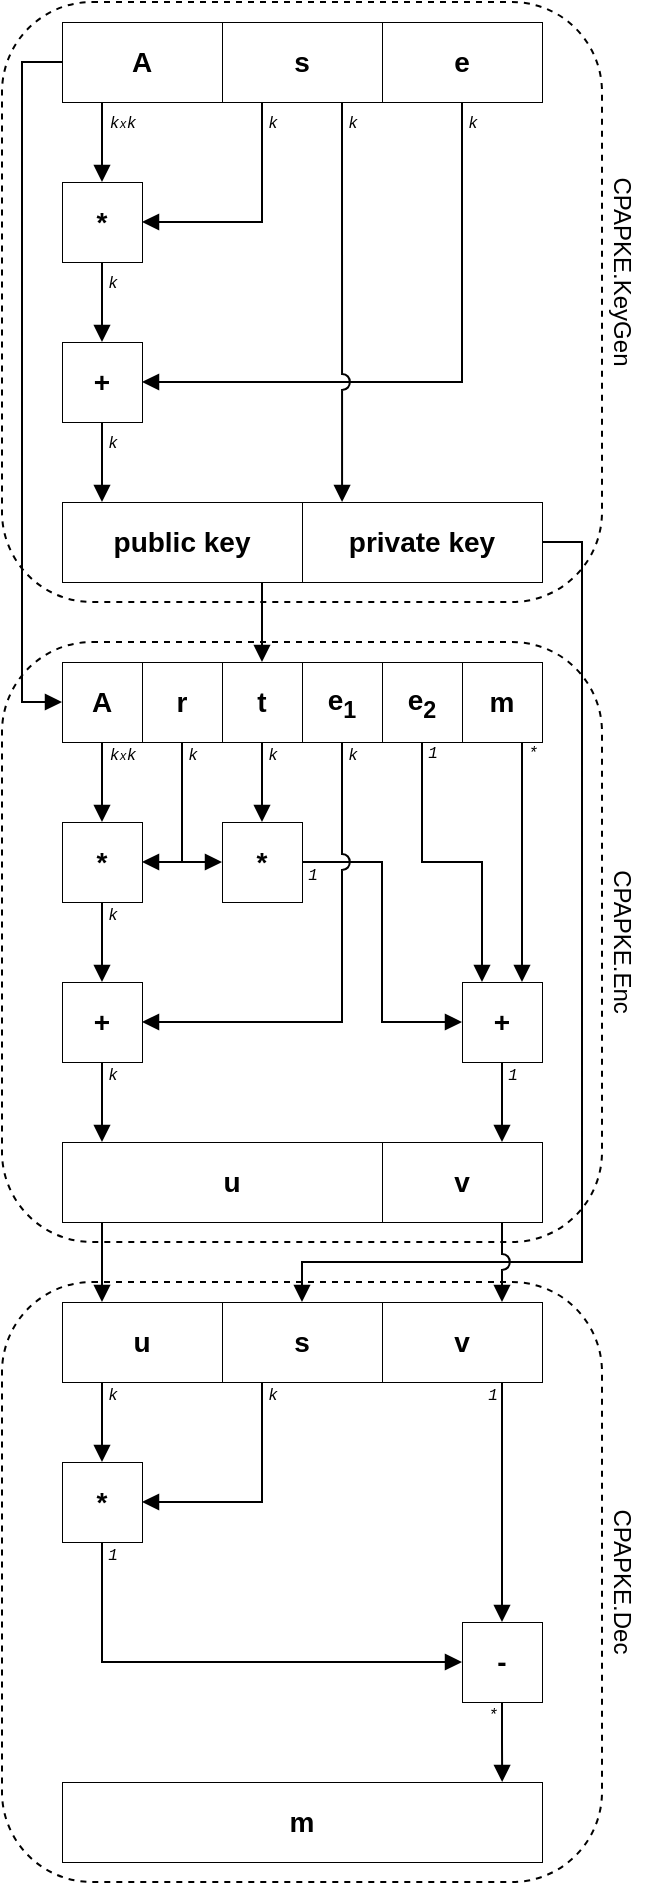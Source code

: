 <mxfile version="20.3.0" type="device"><diagram id="kgpKYQtTHZ0yAKxKKP6v" name="Page-1"><mxGraphModel dx="1422" dy="873" grid="1" gridSize="10" guides="1" tooltips="1" connect="1" arrows="1" fold="1" page="1" pageScale="1" pageWidth="850" pageHeight="1100" math="0" shadow="0"><root><mxCell id="0"/><mxCell id="1" parent="0"/><mxCell id="RqX4318UuHs4b1ldZYEY-5" value="" style="rounded=1;whiteSpace=wrap;html=1;fillColor=none;dashed=1;" parent="1" vertex="1"><mxGeometry x="250" y="750" width="300" height="300" as="geometry"/></mxCell><mxCell id="RqX4318UuHs4b1ldZYEY-3" value="" style="rounded=1;whiteSpace=wrap;html=1;fillColor=none;dashed=1;" parent="1" vertex="1"><mxGeometry x="250" y="430" width="300" height="300" as="geometry"/></mxCell><mxCell id="RqX4318UuHs4b1ldZYEY-1" value="" style="rounded=1;whiteSpace=wrap;html=1;fillColor=none;dashed=1;" parent="1" vertex="1"><mxGeometry x="250" y="110" width="300" height="300" as="geometry"/></mxCell><mxCell id="GimO8Tfs8xw4bccf_avH-170" style="edgeStyle=orthogonalEdgeStyle;rounded=0;orthogonalLoop=1;jettySize=auto;html=1;fontFamily=Courier New;fontSize=8;endArrow=block;endFill=1;entryX=0.5;entryY=0;entryDx=0;entryDy=0;jumpStyle=arc;jumpSize=10;" parent="1" source="GimO8Tfs8xw4bccf_avH-92" edge="1"><mxGeometry relative="1" as="geometry"><mxPoint x="400" y="760" as="targetPoint"/><Array as="points"><mxPoint x="540" y="380"/><mxPoint x="540" y="740"/><mxPoint x="400" y="740"/></Array></mxGeometry></mxCell><mxCell id="GimO8Tfs8xw4bccf_avH-90" value="" style="rounded=0;whiteSpace=wrap;html=1;strokeWidth=0.5;fontFamily=Helvetica;fontSize=14;fillColor=default;" parent="1" vertex="1"><mxGeometry x="280" y="360" width="240" height="30" as="geometry"/></mxCell><mxCell id="GimO8Tfs8xw4bccf_avH-161" style="edgeStyle=orthogonalEdgeStyle;rounded=0;orthogonalLoop=1;jettySize=auto;html=1;entryX=0.5;entryY=0;entryDx=0;entryDy=0;fontFamily=Courier New;fontSize=8;endArrow=block;endFill=1;" parent="1" source="GimO8Tfs8xw4bccf_avH-91" target="GimO8Tfs8xw4bccf_avH-120" edge="1"><mxGeometry relative="1" as="geometry"><Array as="points"><mxPoint x="380" y="410"/><mxPoint x="380" y="410"/></Array></mxGeometry></mxCell><mxCell id="GimO8Tfs8xw4bccf_avH-91" value="&lt;b&gt;public key&lt;/b&gt;" style="rounded=0;whiteSpace=wrap;html=1;strokeWidth=0.5;fontFamily=Helvetica;fontSize=14;fillColor=default;" parent="1" vertex="1"><mxGeometry x="280" y="360" width="120" height="40" as="geometry"/></mxCell><mxCell id="GimO8Tfs8xw4bccf_avH-92" value="&lt;b&gt;private key&lt;br&gt;&lt;/b&gt;" style="rounded=0;whiteSpace=wrap;html=1;strokeWidth=0.5;fontFamily=Helvetica;fontSize=14;fillColor=default;" parent="1" vertex="1"><mxGeometry x="400" y="360" width="120" height="40" as="geometry"/></mxCell><mxCell id="GimO8Tfs8xw4bccf_avH-93" style="rounded=0;sketch=0;jumpStyle=arc;jumpSize=10;orthogonalLoop=1;jettySize=auto;html=1;shadow=0;fontFamily=Courier New;fontSize=8;endArrow=block;endFill=1;edgeStyle=orthogonalEdgeStyle;" parent="1" source="GimO8Tfs8xw4bccf_avH-94" target="GimO8Tfs8xw4bccf_avH-100" edge="1"><mxGeometry relative="1" as="geometry"><Array as="points"><mxPoint x="300" y="170"/><mxPoint x="300" y="170"/></Array></mxGeometry></mxCell><mxCell id="GimO8Tfs8xw4bccf_avH-162" style="edgeStyle=orthogonalEdgeStyle;rounded=0;orthogonalLoop=1;jettySize=auto;html=1;entryX=0;entryY=0.5;entryDx=0;entryDy=0;fontFamily=Courier New;fontSize=8;endArrow=block;endFill=1;" parent="1" source="GimO8Tfs8xw4bccf_avH-94" target="GimO8Tfs8xw4bccf_avH-118" edge="1"><mxGeometry relative="1" as="geometry"><Array as="points"><mxPoint x="260" y="140"/><mxPoint x="260" y="460"/></Array></mxGeometry></mxCell><mxCell id="GimO8Tfs8xw4bccf_avH-94" value="&lt;b&gt;A&lt;/b&gt;" style="rounded=0;whiteSpace=wrap;html=1;strokeWidth=0.5;fontFamily=Helvetica;fontSize=14;fillColor=default;" parent="1" vertex="1"><mxGeometry x="280" y="120" width="80" height="40" as="geometry"/></mxCell><mxCell id="GimO8Tfs8xw4bccf_avH-95" style="edgeStyle=orthogonalEdgeStyle;rounded=0;sketch=0;jumpStyle=arc;jumpSize=10;orthogonalLoop=1;jettySize=auto;html=1;entryX=1;entryY=0.5;entryDx=0;entryDy=0;shadow=0;fontFamily=Courier New;fontSize=8;endArrow=block;endFill=1;" parent="1" source="GimO8Tfs8xw4bccf_avH-96" target="GimO8Tfs8xw4bccf_avH-100" edge="1"><mxGeometry relative="1" as="geometry"><Array as="points"><mxPoint x="380" y="220"/></Array></mxGeometry></mxCell><mxCell id="GimO8Tfs8xw4bccf_avH-96" value="&lt;b&gt;s&lt;/b&gt;" style="rounded=0;whiteSpace=wrap;html=1;strokeWidth=0.5;fontFamily=Helvetica;fontSize=14;fillColor=default;" parent="1" vertex="1"><mxGeometry x="360" y="120" width="80" height="40" as="geometry"/></mxCell><mxCell id="GimO8Tfs8xw4bccf_avH-97" style="edgeStyle=orthogonalEdgeStyle;rounded=0;sketch=0;jumpStyle=none;jumpSize=10;orthogonalLoop=1;jettySize=auto;html=1;entryX=1;entryY=0.5;entryDx=0;entryDy=0;shadow=0;fontFamily=Courier New;fontSize=8;endArrow=block;endFill=1;" parent="1" source="GimO8Tfs8xw4bccf_avH-98" target="GimO8Tfs8xw4bccf_avH-102" edge="1"><mxGeometry relative="1" as="geometry"><Array as="points"><mxPoint x="480" y="300"/></Array></mxGeometry></mxCell><mxCell id="GimO8Tfs8xw4bccf_avH-98" value="&lt;b&gt;e&lt;/b&gt;" style="rounded=0;whiteSpace=wrap;html=1;strokeWidth=0.5;fontFamily=Helvetica;fontSize=14;fillColor=default;" parent="1" vertex="1"><mxGeometry x="440" y="120" width="80" height="40" as="geometry"/></mxCell><mxCell id="GimO8Tfs8xw4bccf_avH-99" style="edgeStyle=orthogonalEdgeStyle;rounded=0;sketch=0;jumpStyle=arc;jumpSize=10;orthogonalLoop=1;jettySize=auto;html=1;entryX=0.5;entryY=0;entryDx=0;entryDy=0;shadow=0;fontFamily=Courier New;fontSize=8;endArrow=block;endFill=1;" parent="1" source="GimO8Tfs8xw4bccf_avH-100" target="GimO8Tfs8xw4bccf_avH-102" edge="1"><mxGeometry relative="1" as="geometry"/></mxCell><mxCell id="GimO8Tfs8xw4bccf_avH-100" value="&lt;b&gt;*&lt;/b&gt;" style="rounded=0;whiteSpace=wrap;html=1;strokeWidth=0.5;fontFamily=Helvetica;fontSize=14;fillColor=default;" parent="1" vertex="1"><mxGeometry x="280" y="200" width="40" height="40" as="geometry"/></mxCell><mxCell id="GimO8Tfs8xw4bccf_avH-101" style="edgeStyle=orthogonalEdgeStyle;rounded=0;sketch=0;jumpStyle=arc;jumpSize=10;orthogonalLoop=1;jettySize=auto;html=1;shadow=0;fontFamily=Courier New;fontSize=8;endArrow=block;endFill=1;" parent="1" source="GimO8Tfs8xw4bccf_avH-102" target="GimO8Tfs8xw4bccf_avH-91" edge="1"><mxGeometry relative="1" as="geometry"><mxPoint x="300" y="350" as="targetPoint"/><Array as="points"><mxPoint x="300" y="350"/><mxPoint x="300" y="350"/></Array></mxGeometry></mxCell><mxCell id="GimO8Tfs8xw4bccf_avH-102" value="&lt;b&gt;+&lt;/b&gt;" style="rounded=0;whiteSpace=wrap;html=1;strokeWidth=0.5;fontFamily=Helvetica;fontSize=14;fillColor=default;" parent="1" vertex="1"><mxGeometry x="280" y="280" width="40" height="40" as="geometry"/></mxCell><mxCell id="GimO8Tfs8xw4bccf_avH-103" style="edgeStyle=orthogonalEdgeStyle;rounded=0;sketch=0;jumpStyle=arc;jumpSize=8;orthogonalLoop=1;jettySize=auto;html=1;shadow=0;fontFamily=Courier New;fontSize=8;endArrow=block;endFill=1;entryX=0.167;entryY=0;entryDx=0;entryDy=0;entryPerimeter=0;" parent="1" source="GimO8Tfs8xw4bccf_avH-96" target="GimO8Tfs8xw4bccf_avH-92" edge="1"><mxGeometry relative="1" as="geometry"><mxPoint x="400" y="350" as="targetPoint"/><Array as="points"><mxPoint x="420" y="220"/><mxPoint x="420" y="220"/></Array></mxGeometry></mxCell><mxCell id="GimO8Tfs8xw4bccf_avH-104" value="&lt;i style=&quot;&quot;&gt;&lt;span style=&quot;&quot;&gt;k&lt;/span&gt;&lt;font style=&quot;font-size: 6px;&quot;&gt;x&lt;/font&gt;&lt;span style=&quot;&quot;&gt;k&lt;/span&gt;&lt;/i&gt;" style="text;html=1;align=center;verticalAlign=middle;resizable=0;points=[];autosize=1;strokeColor=none;fillColor=none;fontSize=8;fontFamily=Courier New;" parent="1" vertex="1"><mxGeometry x="290" y="160" width="40" height="20" as="geometry"/></mxCell><mxCell id="GimO8Tfs8xw4bccf_avH-105" value="&lt;i&gt;k&lt;/i&gt;" style="text;html=1;align=center;verticalAlign=middle;resizable=0;points=[];autosize=1;strokeColor=none;fillColor=none;fontSize=8;fontFamily=Courier New;" parent="1" vertex="1"><mxGeometry x="370" y="160" width="30" height="20" as="geometry"/></mxCell><mxCell id="GimO8Tfs8xw4bccf_avH-106" value="&lt;i&gt;k&lt;/i&gt;" style="text;html=1;align=center;verticalAlign=middle;resizable=0;points=[];autosize=1;strokeColor=none;fillColor=none;fontSize=8;fontFamily=Courier New;" parent="1" vertex="1"><mxGeometry x="410" y="160" width="30" height="20" as="geometry"/></mxCell><mxCell id="GimO8Tfs8xw4bccf_avH-107" value="&lt;i&gt;k&lt;/i&gt;" style="text;html=1;align=center;verticalAlign=middle;resizable=0;points=[];autosize=1;strokeColor=none;fillColor=none;fontSize=8;fontFamily=Courier New;" parent="1" vertex="1"><mxGeometry x="470" y="160" width="30" height="20" as="geometry"/></mxCell><mxCell id="GimO8Tfs8xw4bccf_avH-108" value="&lt;i&gt;k&lt;/i&gt;" style="text;html=1;align=center;verticalAlign=middle;resizable=0;points=[];autosize=1;strokeColor=none;fillColor=none;fontSize=8;fontFamily=Courier New;" parent="1" vertex="1"><mxGeometry x="290" y="240" width="30" height="20" as="geometry"/></mxCell><mxCell id="GimO8Tfs8xw4bccf_avH-109" value="&lt;i&gt;k&lt;/i&gt;" style="text;html=1;align=center;verticalAlign=middle;resizable=0;points=[];autosize=1;strokeColor=none;fillColor=none;fontSize=8;fontFamily=Courier New;" parent="1" vertex="1"><mxGeometry x="290" y="320" width="30" height="20" as="geometry"/></mxCell><mxCell id="GimO8Tfs8xw4bccf_avH-110" style="edgeStyle=orthogonalEdgeStyle;rounded=0;orthogonalLoop=1;jettySize=auto;html=1;fontFamily=Helvetica;fontSize=14;endArrow=block;endFill=1;" parent="1" source="GimO8Tfs8xw4bccf_avH-118" target="GimO8Tfs8xw4bccf_avH-114" edge="1"><mxGeometry relative="1" as="geometry"/></mxCell><mxCell id="GimO8Tfs8xw4bccf_avH-111" style="edgeStyle=orthogonalEdgeStyle;rounded=0;orthogonalLoop=1;jettySize=auto;html=1;entryX=1;entryY=0.5;entryDx=0;entryDy=0;fontFamily=Helvetica;fontSize=14;endArrow=block;endFill=1;" parent="1" source="GimO8Tfs8xw4bccf_avH-119" target="GimO8Tfs8xw4bccf_avH-114" edge="1"><mxGeometry relative="1" as="geometry"><Array as="points"><mxPoint x="340" y="540"/></Array></mxGeometry></mxCell><mxCell id="GimO8Tfs8xw4bccf_avH-112" value="" style="rounded=0;whiteSpace=wrap;html=1;strokeWidth=0.5;fontFamily=Helvetica;fontSize=14;fillColor=default;" parent="1" vertex="1"><mxGeometry x="280" y="680" width="240" height="30" as="geometry"/></mxCell><mxCell id="GimO8Tfs8xw4bccf_avH-113" style="edgeStyle=orthogonalEdgeStyle;rounded=0;orthogonalLoop=1;jettySize=auto;html=1;fontFamily=Helvetica;fontSize=14;endArrow=block;endFill=1;" parent="1" source="GimO8Tfs8xw4bccf_avH-114" target="GimO8Tfs8xw4bccf_avH-116" edge="1"><mxGeometry relative="1" as="geometry"/></mxCell><mxCell id="GimO8Tfs8xw4bccf_avH-114" value="&lt;b&gt;*&lt;/b&gt;" style="rounded=0;whiteSpace=wrap;html=1;strokeWidth=0.5;fontFamily=Helvetica;fontSize=14;fillColor=default;" parent="1" vertex="1"><mxGeometry x="280" y="520" width="40" height="40" as="geometry"/></mxCell><mxCell id="GimO8Tfs8xw4bccf_avH-115" style="edgeStyle=orthogonalEdgeStyle;rounded=0;orthogonalLoop=1;jettySize=auto;html=1;fontFamily=Helvetica;fontSize=14;endArrow=block;endFill=1;" parent="1" source="GimO8Tfs8xw4bccf_avH-116" target="GimO8Tfs8xw4bccf_avH-128" edge="1"><mxGeometry relative="1" as="geometry"><Array as="points"><mxPoint x="300" y="670"/><mxPoint x="300" y="670"/></Array></mxGeometry></mxCell><mxCell id="GimO8Tfs8xw4bccf_avH-116" value="&lt;b&gt;+&lt;/b&gt;" style="rounded=0;whiteSpace=wrap;html=1;strokeWidth=0.5;fontFamily=Helvetica;fontSize=14;fillColor=default;" parent="1" vertex="1"><mxGeometry x="280" y="600" width="40" height="40" as="geometry"/></mxCell><mxCell id="GimO8Tfs8xw4bccf_avH-117" value="" style="group" parent="1" vertex="1" connectable="0"><mxGeometry x="280" y="440" width="240" height="40" as="geometry"/></mxCell><mxCell id="GimO8Tfs8xw4bccf_avH-118" value="&lt;b&gt;A&lt;/b&gt;" style="rounded=0;whiteSpace=wrap;html=1;strokeWidth=0.5;fontFamily=Helvetica;fontSize=14;fillColor=default;" parent="GimO8Tfs8xw4bccf_avH-117" vertex="1"><mxGeometry width="40" height="40" as="geometry"/></mxCell><mxCell id="GimO8Tfs8xw4bccf_avH-119" value="&lt;b&gt;r&lt;/b&gt;" style="rounded=0;whiteSpace=wrap;html=1;strokeWidth=0.5;fontFamily=Helvetica;fontSize=14;fillColor=default;" parent="GimO8Tfs8xw4bccf_avH-117" vertex="1"><mxGeometry x="40" width="40" height="40" as="geometry"/></mxCell><mxCell id="GimO8Tfs8xw4bccf_avH-120" value="&lt;b&gt;t&lt;/b&gt;" style="rounded=0;whiteSpace=wrap;html=1;strokeWidth=0.5;fontFamily=Helvetica;fontSize=14;fillColor=default;" parent="GimO8Tfs8xw4bccf_avH-117" vertex="1"><mxGeometry x="80" width="40" height="40" as="geometry"/></mxCell><mxCell id="GimO8Tfs8xw4bccf_avH-121" value="&lt;b&gt;e&lt;sub&gt;1&lt;/sub&gt;&lt;/b&gt;" style="rounded=0;whiteSpace=wrap;html=1;strokeWidth=0.5;fontFamily=Helvetica;fontSize=14;fillColor=default;" parent="GimO8Tfs8xw4bccf_avH-117" vertex="1"><mxGeometry x="120" width="40" height="40" as="geometry"/></mxCell><mxCell id="GimO8Tfs8xw4bccf_avH-122" value="&lt;b&gt;e&lt;sub&gt;2&lt;/sub&gt;&lt;/b&gt;" style="rounded=0;whiteSpace=wrap;html=1;strokeWidth=0.5;fontFamily=Helvetica;fontSize=14;fillColor=default;" parent="GimO8Tfs8xw4bccf_avH-117" vertex="1"><mxGeometry x="160" width="40" height="40" as="geometry"/></mxCell><mxCell id="GimO8Tfs8xw4bccf_avH-123" value="&lt;b&gt;m&lt;/b&gt;" style="rounded=0;whiteSpace=wrap;html=1;strokeWidth=0.5;fontFamily=Helvetica;fontSize=14;fillColor=default;" parent="GimO8Tfs8xw4bccf_avH-117" vertex="1"><mxGeometry x="200" width="40" height="40" as="geometry"/></mxCell><mxCell id="GimO8Tfs8xw4bccf_avH-124" style="edgeStyle=orthogonalEdgeStyle;rounded=0;orthogonalLoop=1;jettySize=auto;html=1;entryX=0;entryY=0.5;entryDx=0;entryDy=0;fontFamily=Helvetica;fontSize=14;endArrow=block;endFill=1;" parent="1" source="GimO8Tfs8xw4bccf_avH-125" target="GimO8Tfs8xw4bccf_avH-131" edge="1"><mxGeometry relative="1" as="geometry"><Array as="points"><mxPoint x="440" y="540"/><mxPoint x="440" y="620"/></Array></mxGeometry></mxCell><mxCell id="Ku82WGQNMGcU_O7oPoYh-1" style="edgeStyle=orthogonalEdgeStyle;rounded=0;orthogonalLoop=1;jettySize=auto;html=1;endArrow=block;endFill=1;entryX=0;entryY=0.5;entryDx=0;entryDy=0;" parent="1" target="GimO8Tfs8xw4bccf_avH-125" edge="1"><mxGeometry relative="1" as="geometry"><mxPoint x="340" y="540" as="sourcePoint"/></mxGeometry></mxCell><mxCell id="GimO8Tfs8xw4bccf_avH-125" value="&lt;b&gt;*&lt;/b&gt;" style="rounded=0;whiteSpace=wrap;html=1;strokeWidth=0.5;fontFamily=Helvetica;fontSize=14;fillColor=default;" parent="1" vertex="1"><mxGeometry x="360" y="520" width="40" height="40" as="geometry"/></mxCell><mxCell id="GimO8Tfs8xw4bccf_avH-127" style="edgeStyle=orthogonalEdgeStyle;rounded=0;orthogonalLoop=1;jettySize=auto;html=1;entryX=0.5;entryY=0;entryDx=0;entryDy=0;fontFamily=Helvetica;fontSize=14;endArrow=block;endFill=1;" parent="1" source="GimO8Tfs8xw4bccf_avH-120" target="GimO8Tfs8xw4bccf_avH-125" edge="1"><mxGeometry relative="1" as="geometry"/></mxCell><mxCell id="GimO8Tfs8xw4bccf_avH-168" style="edgeStyle=orthogonalEdgeStyle;rounded=0;orthogonalLoop=1;jettySize=auto;html=1;entryX=0.25;entryY=0;entryDx=0;entryDy=0;fontFamily=Courier New;fontSize=8;endArrow=block;endFill=1;" parent="1" source="GimO8Tfs8xw4bccf_avH-128" edge="1"><mxGeometry relative="1" as="geometry"><Array as="points"><mxPoint x="300" y="730"/><mxPoint x="300" y="730"/></Array><mxPoint x="300" y="760" as="targetPoint"/></mxGeometry></mxCell><mxCell id="GimO8Tfs8xw4bccf_avH-128" value="&lt;b&gt;u&lt;/b&gt;" style="rounded=0;whiteSpace=wrap;html=1;strokeWidth=0.5;fontFamily=Helvetica;fontSize=14;fillColor=default;" parent="1" vertex="1"><mxGeometry x="280" y="680" width="170" height="40" as="geometry"/></mxCell><mxCell id="GimO8Tfs8xw4bccf_avH-129" value="&lt;b&gt;v&lt;/b&gt;" style="rounded=0;whiteSpace=wrap;html=1;strokeWidth=0.5;fontFamily=Helvetica;fontSize=14;fillColor=default;" parent="1" vertex="1"><mxGeometry x="440" y="680" width="80" height="40" as="geometry"/></mxCell><mxCell id="GimO8Tfs8xw4bccf_avH-130" style="edgeStyle=elbowEdgeStyle;rounded=0;orthogonalLoop=1;jettySize=auto;html=1;fontFamily=Helvetica;fontSize=14;endArrow=block;endFill=1;" parent="1" source="GimO8Tfs8xw4bccf_avH-131" target="GimO8Tfs8xw4bccf_avH-129" edge="1"><mxGeometry relative="1" as="geometry"/></mxCell><mxCell id="GimO8Tfs8xw4bccf_avH-131" value="&lt;b&gt;+&lt;/b&gt;" style="rounded=0;whiteSpace=wrap;html=1;strokeWidth=0.5;fontFamily=Helvetica;fontSize=14;fillColor=default;" parent="1" vertex="1"><mxGeometry x="480" y="600" width="40" height="40" as="geometry"/></mxCell><mxCell id="GimO8Tfs8xw4bccf_avH-132" style="edgeStyle=orthogonalEdgeStyle;rounded=0;orthogonalLoop=1;jettySize=auto;html=1;entryX=0.75;entryY=0;entryDx=0;entryDy=0;fontFamily=Helvetica;fontSize=14;endArrow=block;endFill=1;" parent="1" source="GimO8Tfs8xw4bccf_avH-123" target="GimO8Tfs8xw4bccf_avH-131" edge="1"><mxGeometry relative="1" as="geometry"><Array as="points"><mxPoint x="510" y="510"/><mxPoint x="510" y="510"/></Array></mxGeometry></mxCell><mxCell id="GimO8Tfs8xw4bccf_avH-133" style="edgeStyle=orthogonalEdgeStyle;rounded=0;orthogonalLoop=1;jettySize=auto;html=1;entryX=0.25;entryY=0;entryDx=0;entryDy=0;fontFamily=Helvetica;fontSize=14;endArrow=block;endFill=1;" parent="1" source="GimO8Tfs8xw4bccf_avH-122" target="GimO8Tfs8xw4bccf_avH-131" edge="1"><mxGeometry relative="1" as="geometry"/></mxCell><mxCell id="GimO8Tfs8xw4bccf_avH-134" style="edgeStyle=orthogonalEdgeStyle;rounded=0;orthogonalLoop=1;jettySize=auto;html=1;entryX=1;entryY=0.5;entryDx=0;entryDy=0;fontFamily=Helvetica;fontSize=14;endArrow=block;endFill=1;shadow=0;sketch=0;jumpStyle=arc;jumpSize=8;" parent="1" source="GimO8Tfs8xw4bccf_avH-121" target="GimO8Tfs8xw4bccf_avH-116" edge="1"><mxGeometry relative="1" as="geometry"><Array as="points"><mxPoint x="420" y="620"/></Array></mxGeometry></mxCell><mxCell id="GimO8Tfs8xw4bccf_avH-135" value="&lt;i&gt;&lt;font style=&quot;font-size: 8px;&quot;&gt;k&lt;/font&gt;&lt;font style=&quot;font-size: 6px;&quot;&gt;x&lt;/font&gt;&lt;font style=&quot;font-size: 8px;&quot;&gt;k&lt;/font&gt;&lt;/i&gt;" style="text;html=1;align=center;verticalAlign=middle;resizable=0;points=[];autosize=1;strokeColor=none;fillColor=none;fontSize=14;fontFamily=Courier New;" parent="1" vertex="1"><mxGeometry x="290" y="470" width="40" height="30" as="geometry"/></mxCell><mxCell id="GimO8Tfs8xw4bccf_avH-136" value="&lt;i&gt;&lt;font style=&quot;font-size: 8px;&quot;&gt;k&lt;/font&gt;&lt;/i&gt;" style="text;html=1;align=center;verticalAlign=middle;resizable=0;points=[];autosize=1;strokeColor=none;fillColor=none;fontSize=14;fontFamily=Courier New;" parent="1" vertex="1"><mxGeometry x="330" y="470" width="30" height="30" as="geometry"/></mxCell><mxCell id="GimO8Tfs8xw4bccf_avH-137" value="&lt;i&gt;&lt;font style=&quot;font-size: 8px;&quot;&gt;k&lt;/font&gt;&lt;/i&gt;" style="text;html=1;align=center;verticalAlign=middle;resizable=0;points=[];autosize=1;strokeColor=none;fillColor=none;fontSize=14;fontFamily=Courier New;" parent="1" vertex="1"><mxGeometry x="370" y="470" width="30" height="30" as="geometry"/></mxCell><mxCell id="GimO8Tfs8xw4bccf_avH-138" value="&lt;font style=&quot;font-size: 8px;&quot;&gt;1&lt;/font&gt;" style="text;html=1;align=center;verticalAlign=middle;resizable=0;points=[];autosize=1;strokeColor=none;fillColor=none;fontSize=6;fontFamily=Courier New;fontStyle=2" parent="1" vertex="1"><mxGeometry x="450" y="475" width="30" height="20" as="geometry"/></mxCell><mxCell id="GimO8Tfs8xw4bccf_avH-139" value="&lt;i&gt;&lt;font style=&quot;font-size: 8px;&quot;&gt;k&lt;/font&gt;&lt;/i&gt;" style="text;html=1;align=center;verticalAlign=middle;resizable=0;points=[];autosize=1;strokeColor=none;fillColor=none;fontSize=14;fontFamily=Courier New;" parent="1" vertex="1"><mxGeometry x="410" y="470" width="30" height="30" as="geometry"/></mxCell><mxCell id="GimO8Tfs8xw4bccf_avH-140" value="&lt;font style=&quot;font-size: 8px;&quot;&gt;*&lt;/font&gt;" style="text;html=1;align=center;verticalAlign=middle;resizable=0;points=[];autosize=1;strokeColor=none;fillColor=none;fontSize=6;fontFamily=Courier New;fontStyle=2" parent="1" vertex="1"><mxGeometry x="500" y="475" width="30" height="20" as="geometry"/></mxCell><mxCell id="GimO8Tfs8xw4bccf_avH-141" value="&lt;i&gt;&lt;font style=&quot;font-size: 8px;&quot;&gt;k&lt;/font&gt;&lt;/i&gt;" style="text;html=1;align=center;verticalAlign=middle;resizable=0;points=[];autosize=1;strokeColor=none;fillColor=none;fontSize=14;fontFamily=Courier New;" parent="1" vertex="1"><mxGeometry x="290" y="550" width="30" height="30" as="geometry"/></mxCell><mxCell id="GimO8Tfs8xw4bccf_avH-142" value="&lt;i&gt;&lt;font style=&quot;font-size: 8px;&quot;&gt;k&lt;/font&gt;&lt;/i&gt;" style="text;html=1;align=center;verticalAlign=middle;resizable=0;points=[];autosize=1;strokeColor=none;fillColor=none;fontSize=14;fontFamily=Courier New;" parent="1" vertex="1"><mxGeometry x="290" y="630" width="30" height="30" as="geometry"/></mxCell><mxCell id="GimO8Tfs8xw4bccf_avH-143" value="&lt;i&gt;&lt;font style=&quot;font-size: 8px;&quot;&gt;1&lt;/font&gt;&lt;/i&gt;" style="text;html=1;align=center;verticalAlign=middle;resizable=0;points=[];autosize=1;strokeColor=none;fillColor=none;fontSize=14;fontFamily=Courier New;" parent="1" vertex="1"><mxGeometry x="390" y="530" width="30" height="30" as="geometry"/></mxCell><mxCell id="GimO8Tfs8xw4bccf_avH-144" value="&lt;i&gt;&lt;font style=&quot;font-size: 8px;&quot;&gt;1&lt;/font&gt;&lt;/i&gt;" style="text;html=1;align=center;verticalAlign=middle;resizable=0;points=[];autosize=1;strokeColor=none;fillColor=none;fontSize=14;fontFamily=Courier New;" parent="1" vertex="1"><mxGeometry x="490" y="630" width="30" height="30" as="geometry"/></mxCell><mxCell id="GimO8Tfs8xw4bccf_avH-169" style="edgeStyle=orthogonalEdgeStyle;rounded=0;orthogonalLoop=1;jettySize=auto;html=1;fontFamily=Courier New;fontSize=8;endArrow=block;endFill=1;entryX=0.75;entryY=0;entryDx=0;entryDy=0;jumpStyle=arc;jumpSize=8;" parent="1" source="GimO8Tfs8xw4bccf_avH-129" edge="1"><mxGeometry relative="1" as="geometry"><Array as="points"><mxPoint x="500" y="730"/><mxPoint x="500" y="730"/></Array><mxPoint x="500" y="760" as="targetPoint"/></mxGeometry></mxCell><mxCell id="RqX4318UuHs4b1ldZYEY-2" value="CPAPKE.KeyGen" style="text;html=1;strokeColor=none;fillColor=none;align=center;verticalAlign=middle;whiteSpace=wrap;rounded=0;rotation=90;" parent="1" vertex="1"><mxGeometry x="530" y="230" width="60" height="30" as="geometry"/></mxCell><mxCell id="RqX4318UuHs4b1ldZYEY-4" value="CPAPKE.Enc" style="text;html=1;strokeColor=none;fillColor=none;align=center;verticalAlign=middle;whiteSpace=wrap;rounded=0;rotation=90;" parent="1" vertex="1"><mxGeometry x="530" y="565" width="60" height="30" as="geometry"/></mxCell><mxCell id="RqX4318UuHs4b1ldZYEY-6" value="CPAPKE.Dec" style="text;html=1;strokeColor=none;fillColor=none;align=center;verticalAlign=middle;whiteSpace=wrap;rounded=0;rotation=90;" parent="1" vertex="1"><mxGeometry x="530" y="885" width="60" height="30" as="geometry"/></mxCell><mxCell id="pYBkqspRPvGMNO-1xGkR-1" value="&lt;b&gt;m&lt;/b&gt;" style="rounded=0;whiteSpace=wrap;html=1;strokeWidth=0.5;fontFamily=Helvetica;fontSize=14;fillColor=default;" parent="1" vertex="1"><mxGeometry x="280" y="1000" width="240" height="40" as="geometry"/></mxCell><mxCell id="pYBkqspRPvGMNO-1xGkR-2" style="edgeStyle=orthogonalEdgeStyle;rounded=0;orthogonalLoop=1;jettySize=auto;html=1;endArrow=block;endFill=1;" parent="1" source="pYBkqspRPvGMNO-1xGkR-3" target="pYBkqspRPvGMNO-1xGkR-9" edge="1"><mxGeometry relative="1" as="geometry"><Array as="points"><mxPoint x="300" y="810"/><mxPoint x="300" y="810"/></Array></mxGeometry></mxCell><mxCell id="pYBkqspRPvGMNO-1xGkR-3" value="&lt;b&gt;u&lt;/b&gt;" style="rounded=0;whiteSpace=wrap;html=1;strokeWidth=0.5;fontFamily=Helvetica;fontSize=14;fillColor=default;" parent="1" vertex="1"><mxGeometry x="280" y="760" width="80" height="40" as="geometry"/></mxCell><mxCell id="pYBkqspRPvGMNO-1xGkR-4" style="edgeStyle=orthogonalEdgeStyle;rounded=0;orthogonalLoop=1;jettySize=auto;html=1;entryX=1;entryY=0.5;entryDx=0;entryDy=0;endArrow=block;endFill=1;" parent="1" source="pYBkqspRPvGMNO-1xGkR-5" target="pYBkqspRPvGMNO-1xGkR-9" edge="1"><mxGeometry relative="1" as="geometry"><Array as="points"><mxPoint x="380" y="860"/></Array></mxGeometry></mxCell><mxCell id="pYBkqspRPvGMNO-1xGkR-5" value="&lt;b&gt;s&lt;/b&gt;" style="rounded=0;whiteSpace=wrap;html=1;strokeWidth=0.5;fontFamily=Helvetica;fontSize=14;fillColor=default;" parent="1" vertex="1"><mxGeometry x="360" y="760" width="80" height="40" as="geometry"/></mxCell><mxCell id="pYBkqspRPvGMNO-1xGkR-6" style="edgeStyle=orthogonalEdgeStyle;rounded=0;orthogonalLoop=1;jettySize=auto;html=1;entryX=0.5;entryY=0;entryDx=0;entryDy=0;endArrow=block;endFill=1;" parent="1" source="pYBkqspRPvGMNO-1xGkR-7" target="pYBkqspRPvGMNO-1xGkR-11" edge="1"><mxGeometry relative="1" as="geometry"><Array as="points"><mxPoint x="500" y="840"/><mxPoint x="500" y="840"/></Array></mxGeometry></mxCell><mxCell id="pYBkqspRPvGMNO-1xGkR-7" value="&lt;b&gt;v&lt;/b&gt;" style="rounded=0;whiteSpace=wrap;html=1;strokeWidth=0.5;fontFamily=Helvetica;fontSize=14;fillColor=default;" parent="1" vertex="1"><mxGeometry x="440" y="760" width="80" height="40" as="geometry"/></mxCell><mxCell id="pYBkqspRPvGMNO-1xGkR-8" style="edgeStyle=orthogonalEdgeStyle;rounded=0;orthogonalLoop=1;jettySize=auto;html=1;entryX=0;entryY=0.5;entryDx=0;entryDy=0;endArrow=block;endFill=1;" parent="1" source="pYBkqspRPvGMNO-1xGkR-9" target="pYBkqspRPvGMNO-1xGkR-11" edge="1"><mxGeometry relative="1" as="geometry"><Array as="points"><mxPoint x="300" y="940"/></Array></mxGeometry></mxCell><mxCell id="pYBkqspRPvGMNO-1xGkR-9" value="&lt;b&gt;*&lt;/b&gt;" style="rounded=0;whiteSpace=wrap;html=1;strokeWidth=0.5;fontFamily=Helvetica;fontSize=14;fillColor=default;" parent="1" vertex="1"><mxGeometry x="280" y="840" width="40" height="40" as="geometry"/></mxCell><mxCell id="pYBkqspRPvGMNO-1xGkR-10" style="edgeStyle=orthogonalEdgeStyle;rounded=0;orthogonalLoop=1;jettySize=auto;html=1;entryX=0.917;entryY=0;entryDx=0;entryDy=0;endArrow=block;endFill=1;entryPerimeter=0;" parent="1" source="pYBkqspRPvGMNO-1xGkR-11" target="pYBkqspRPvGMNO-1xGkR-1" edge="1"><mxGeometry relative="1" as="geometry"/></mxCell><mxCell id="pYBkqspRPvGMNO-1xGkR-11" value="&lt;b&gt;-&lt;/b&gt;" style="rounded=0;whiteSpace=wrap;html=1;strokeWidth=0.5;fontFamily=Helvetica;fontSize=14;fillColor=default;" parent="1" vertex="1"><mxGeometry x="480" y="920" width="40" height="40" as="geometry"/></mxCell><mxCell id="pYBkqspRPvGMNO-1xGkR-12" value="&lt;font face=&quot;Courier New&quot; style=&quot;font-size: 8px;&quot;&gt;k&lt;/font&gt;" style="text;html=1;align=center;verticalAlign=middle;resizable=0;points=[];autosize=1;strokeColor=none;fillColor=none;fontStyle=2" parent="1" vertex="1"><mxGeometry x="290" y="790" width="30" height="30" as="geometry"/></mxCell><mxCell id="pYBkqspRPvGMNO-1xGkR-13" value="&lt;font face=&quot;Courier New&quot; style=&quot;font-size: 8px;&quot;&gt;k&lt;/font&gt;" style="text;html=1;align=center;verticalAlign=middle;resizable=0;points=[];autosize=1;strokeColor=none;fillColor=none;fontStyle=2" parent="1" vertex="1"><mxGeometry x="370" y="790" width="30" height="30" as="geometry"/></mxCell><mxCell id="pYBkqspRPvGMNO-1xGkR-14" value="&lt;font face=&quot;Courier New&quot; style=&quot;font-size: 8px;&quot;&gt;1&lt;/font&gt;" style="text;html=1;align=center;verticalAlign=middle;resizable=0;points=[];autosize=1;strokeColor=none;fillColor=none;fontStyle=2" parent="1" vertex="1"><mxGeometry x="480" y="790" width="30" height="30" as="geometry"/></mxCell><mxCell id="pYBkqspRPvGMNO-1xGkR-15" value="&lt;font face=&quot;Courier New&quot; style=&quot;font-size: 8px;&quot;&gt;1&lt;/font&gt;" style="text;html=1;align=center;verticalAlign=middle;resizable=0;points=[];autosize=1;strokeColor=none;fillColor=none;fontStyle=2" parent="1" vertex="1"><mxGeometry x="290" y="870" width="30" height="30" as="geometry"/></mxCell><mxCell id="pYBkqspRPvGMNO-1xGkR-16" value="&lt;font face=&quot;Courier New&quot; style=&quot;font-size: 8px;&quot;&gt;*&lt;/font&gt;" style="text;html=1;align=center;verticalAlign=middle;resizable=0;points=[];autosize=1;strokeColor=none;fillColor=none;fontStyle=2" parent="1" vertex="1"><mxGeometry x="480" y="950" width="30" height="30" as="geometry"/></mxCell></root></mxGraphModel></diagram></mxfile>